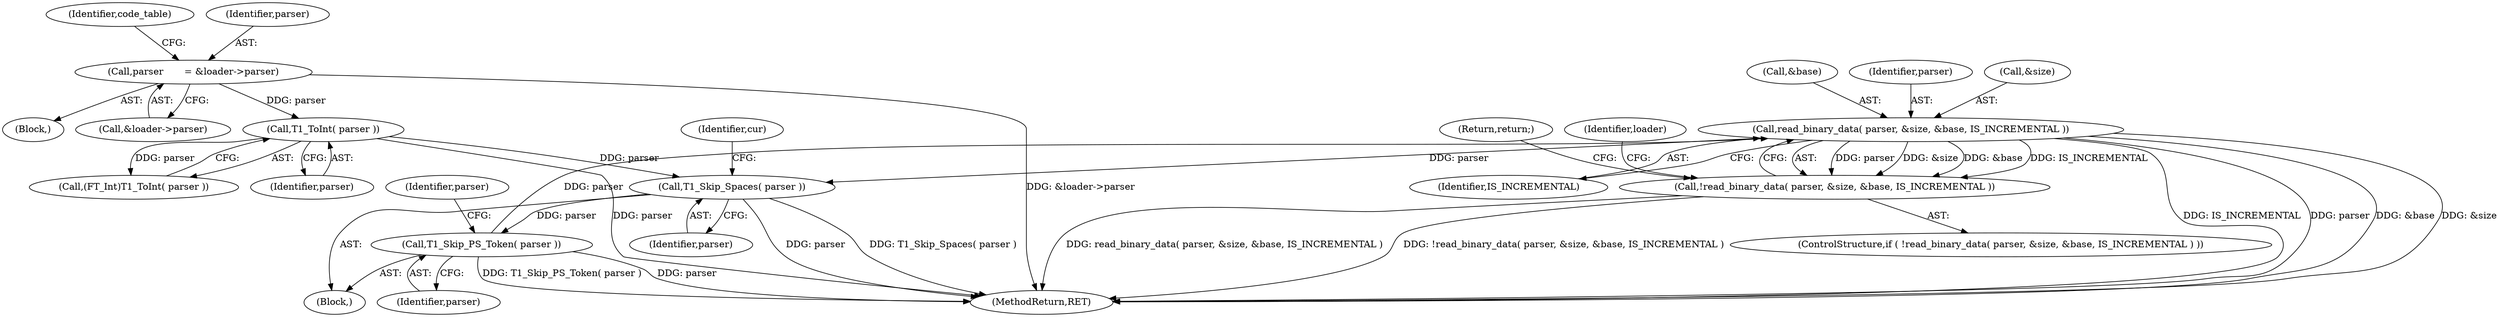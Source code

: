 digraph "0_savannah_73be9f9ab67842cfbec36ee99e8d2301434c84ca@API" {
"1000388" [label="(Call,read_binary_data( parser, &size, &base, IS_INCREMENTAL ))"];
"1000340" [label="(Call,T1_Skip_PS_Token( parser ))"];
"1000273" [label="(Call,T1_Skip_Spaces( parser ))"];
"1000388" [label="(Call,read_binary_data( parser, &size, &base, IS_INCREMENTAL ))"];
"1000202" [label="(Call,T1_ToInt( parser ))"];
"1000135" [label="(Call,parser       = &loader->parser)"];
"1000387" [label="(Call,!read_binary_data( parser, &size, &base, IS_INCREMENTAL ))"];
"1000395" [label="(Return,return;)"];
"1000346" [label="(Identifier,parser)"];
"1000532" [label="(MethodReturn,RET)"];
"1000203" [label="(Identifier,parser)"];
"1000137" [label="(Call,&loader->parser)"];
"1000387" [label="(Call,!read_binary_data( parser, &size, &base, IS_INCREMENTAL ))"];
"1000202" [label="(Call,T1_ToInt( parser ))"];
"1000394" [label="(Identifier,IS_INCREMENTAL)"];
"1000276" [label="(Identifier,cur)"];
"1000270" [label="(Block,)"];
"1000200" [label="(Call,(FT_Int)T1_ToInt( parser ))"];
"1000135" [label="(Call,parser       = &loader->parser)"];
"1000341" [label="(Identifier,parser)"];
"1000386" [label="(ControlStructure,if ( !read_binary_data( parser, &size, &base, IS_INCREMENTAL ) ))"];
"1000273" [label="(Call,T1_Skip_Spaces( parser ))"];
"1000143" [label="(Identifier,code_table)"];
"1000136" [label="(Identifier,parser)"];
"1000398" [label="(Identifier,loader)"];
"1000274" [label="(Identifier,parser)"];
"1000133" [label="(Block,)"];
"1000340" [label="(Call,T1_Skip_PS_Token( parser ))"];
"1000390" [label="(Call,&size)"];
"1000392" [label="(Call,&base)"];
"1000388" [label="(Call,read_binary_data( parser, &size, &base, IS_INCREMENTAL ))"];
"1000389" [label="(Identifier,parser)"];
"1000388" -> "1000387"  [label="AST: "];
"1000388" -> "1000394"  [label="CFG: "];
"1000389" -> "1000388"  [label="AST: "];
"1000390" -> "1000388"  [label="AST: "];
"1000392" -> "1000388"  [label="AST: "];
"1000394" -> "1000388"  [label="AST: "];
"1000387" -> "1000388"  [label="CFG: "];
"1000388" -> "1000532"  [label="DDG: IS_INCREMENTAL"];
"1000388" -> "1000532"  [label="DDG: parser"];
"1000388" -> "1000532"  [label="DDG: &base"];
"1000388" -> "1000532"  [label="DDG: &size"];
"1000388" -> "1000273"  [label="DDG: parser"];
"1000388" -> "1000387"  [label="DDG: parser"];
"1000388" -> "1000387"  [label="DDG: &size"];
"1000388" -> "1000387"  [label="DDG: &base"];
"1000388" -> "1000387"  [label="DDG: IS_INCREMENTAL"];
"1000340" -> "1000388"  [label="DDG: parser"];
"1000340" -> "1000270"  [label="AST: "];
"1000340" -> "1000341"  [label="CFG: "];
"1000341" -> "1000340"  [label="AST: "];
"1000346" -> "1000340"  [label="CFG: "];
"1000340" -> "1000532"  [label="DDG: T1_Skip_PS_Token( parser )"];
"1000340" -> "1000532"  [label="DDG: parser"];
"1000273" -> "1000340"  [label="DDG: parser"];
"1000273" -> "1000270"  [label="AST: "];
"1000273" -> "1000274"  [label="CFG: "];
"1000274" -> "1000273"  [label="AST: "];
"1000276" -> "1000273"  [label="CFG: "];
"1000273" -> "1000532"  [label="DDG: parser"];
"1000273" -> "1000532"  [label="DDG: T1_Skip_Spaces( parser )"];
"1000202" -> "1000273"  [label="DDG: parser"];
"1000202" -> "1000200"  [label="AST: "];
"1000202" -> "1000203"  [label="CFG: "];
"1000203" -> "1000202"  [label="AST: "];
"1000200" -> "1000202"  [label="CFG: "];
"1000202" -> "1000532"  [label="DDG: parser"];
"1000202" -> "1000200"  [label="DDG: parser"];
"1000135" -> "1000202"  [label="DDG: parser"];
"1000135" -> "1000133"  [label="AST: "];
"1000135" -> "1000137"  [label="CFG: "];
"1000136" -> "1000135"  [label="AST: "];
"1000137" -> "1000135"  [label="AST: "];
"1000143" -> "1000135"  [label="CFG: "];
"1000135" -> "1000532"  [label="DDG: &loader->parser"];
"1000387" -> "1000386"  [label="AST: "];
"1000395" -> "1000387"  [label="CFG: "];
"1000398" -> "1000387"  [label="CFG: "];
"1000387" -> "1000532"  [label="DDG: read_binary_data( parser, &size, &base, IS_INCREMENTAL )"];
"1000387" -> "1000532"  [label="DDG: !read_binary_data( parser, &size, &base, IS_INCREMENTAL )"];
}
